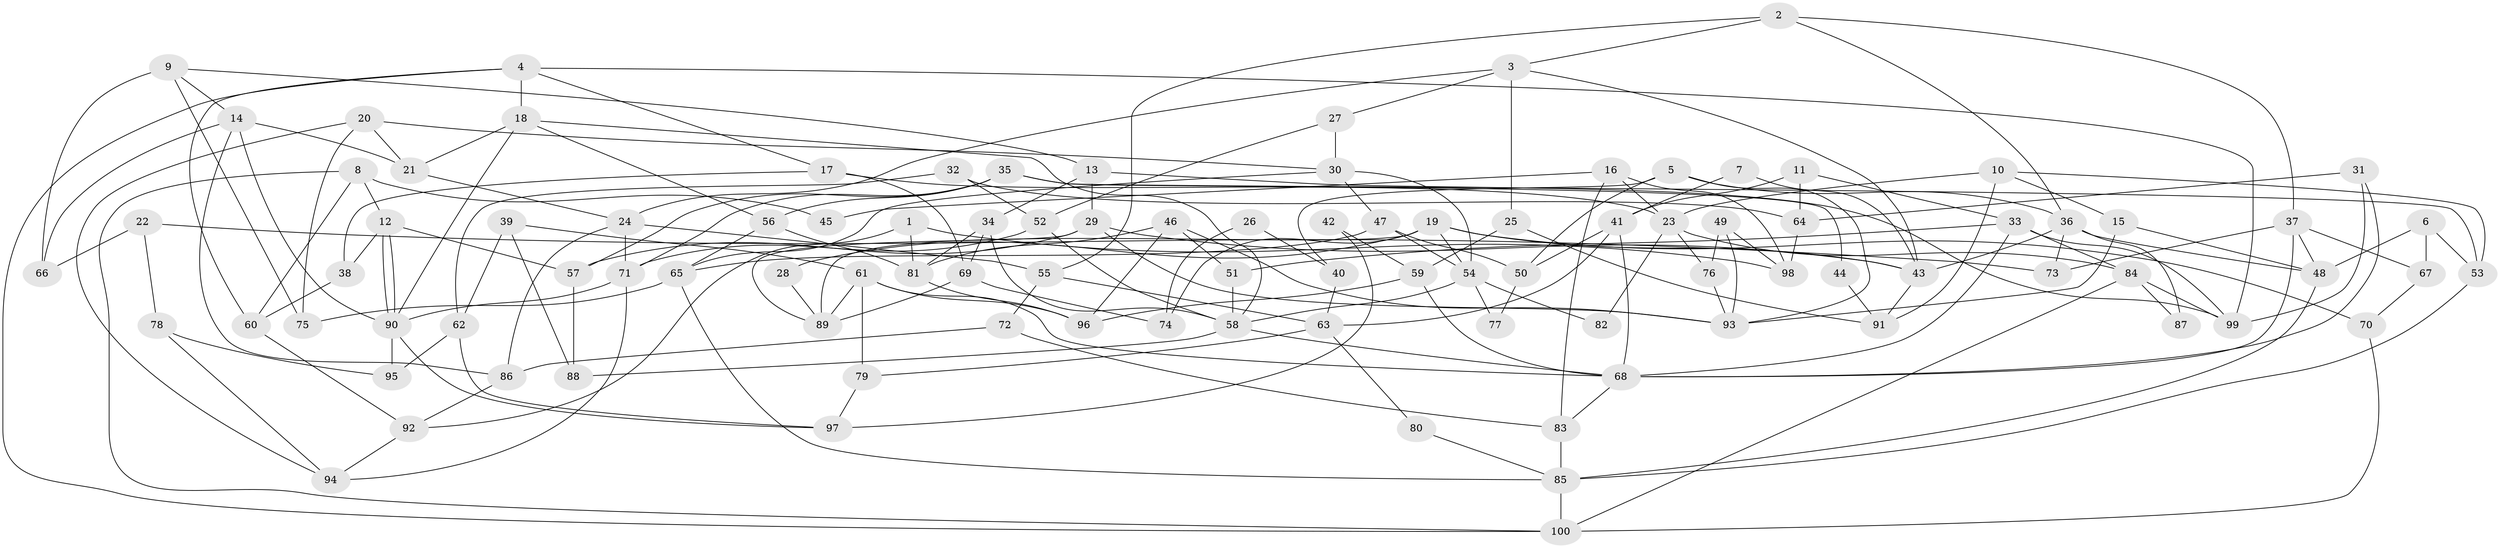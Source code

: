 // Generated by graph-tools (version 1.1) at 2025/11/02/21/25 10:11:13]
// undirected, 100 vertices, 200 edges
graph export_dot {
graph [start="1"]
  node [color=gray90,style=filled];
  1;
  2;
  3;
  4;
  5;
  6;
  7;
  8;
  9;
  10;
  11;
  12;
  13;
  14;
  15;
  16;
  17;
  18;
  19;
  20;
  21;
  22;
  23;
  24;
  25;
  26;
  27;
  28;
  29;
  30;
  31;
  32;
  33;
  34;
  35;
  36;
  37;
  38;
  39;
  40;
  41;
  42;
  43;
  44;
  45;
  46;
  47;
  48;
  49;
  50;
  51;
  52;
  53;
  54;
  55;
  56;
  57;
  58;
  59;
  60;
  61;
  62;
  63;
  64;
  65;
  66;
  67;
  68;
  69;
  70;
  71;
  72;
  73;
  74;
  75;
  76;
  77;
  78;
  79;
  80;
  81;
  82;
  83;
  84;
  85;
  86;
  87;
  88;
  89;
  90;
  91;
  92;
  93;
  94;
  95;
  96;
  97;
  98;
  99;
  100;
  1 -- 92;
  1 -- 81;
  1 -- 98;
  2 -- 3;
  2 -- 36;
  2 -- 37;
  2 -- 55;
  3 -- 24;
  3 -- 43;
  3 -- 25;
  3 -- 27;
  4 -- 60;
  4 -- 99;
  4 -- 17;
  4 -- 18;
  4 -- 100;
  5 -- 93;
  5 -- 36;
  5 -- 40;
  5 -- 50;
  6 -- 67;
  6 -- 48;
  6 -- 53;
  7 -- 43;
  7 -- 41;
  8 -- 12;
  8 -- 100;
  8 -- 45;
  8 -- 60;
  9 -- 14;
  9 -- 75;
  9 -- 13;
  9 -- 66;
  10 -- 91;
  10 -- 53;
  10 -- 15;
  10 -- 23;
  11 -- 64;
  11 -- 33;
  11 -- 41;
  12 -- 57;
  12 -- 90;
  12 -- 90;
  12 -- 38;
  13 -- 34;
  13 -- 29;
  13 -- 99;
  14 -- 86;
  14 -- 90;
  14 -- 21;
  14 -- 66;
  15 -- 48;
  15 -- 93;
  16 -- 83;
  16 -- 23;
  16 -- 45;
  16 -- 98;
  17 -- 23;
  17 -- 38;
  17 -- 69;
  18 -- 90;
  18 -- 21;
  18 -- 56;
  18 -- 58;
  19 -- 54;
  19 -- 89;
  19 -- 28;
  19 -- 43;
  19 -- 70;
  19 -- 74;
  20 -- 21;
  20 -- 30;
  20 -- 75;
  20 -- 94;
  21 -- 24;
  22 -- 66;
  22 -- 73;
  22 -- 78;
  23 -- 84;
  23 -- 76;
  23 -- 82;
  24 -- 71;
  24 -- 55;
  24 -- 86;
  25 -- 59;
  25 -- 91;
  26 -- 74;
  26 -- 40;
  27 -- 30;
  27 -- 52;
  28 -- 89;
  29 -- 93;
  29 -- 43;
  29 -- 57;
  29 -- 89;
  30 -- 65;
  30 -- 54;
  30 -- 47;
  31 -- 68;
  31 -- 99;
  31 -- 64;
  32 -- 52;
  32 -- 64;
  32 -- 62;
  33 -- 68;
  33 -- 84;
  33 -- 51;
  33 -- 99;
  34 -- 69;
  34 -- 58;
  34 -- 81;
  35 -- 56;
  35 -- 53;
  35 -- 44;
  35 -- 57;
  35 -- 71;
  36 -- 48;
  36 -- 43;
  36 -- 73;
  36 -- 87;
  37 -- 68;
  37 -- 48;
  37 -- 67;
  37 -- 73;
  38 -- 60;
  39 -- 88;
  39 -- 62;
  39 -- 61;
  40 -- 63;
  41 -- 63;
  41 -- 50;
  41 -- 68;
  42 -- 97;
  42 -- 59;
  43 -- 91;
  44 -- 91;
  46 -- 96;
  46 -- 93;
  46 -- 51;
  46 -- 81;
  47 -- 50;
  47 -- 54;
  47 -- 65;
  48 -- 85;
  49 -- 98;
  49 -- 76;
  49 -- 93;
  50 -- 77;
  51 -- 58;
  52 -- 58;
  52 -- 71;
  53 -- 85;
  54 -- 58;
  54 -- 77;
  54 -- 82;
  55 -- 63;
  55 -- 72;
  56 -- 81;
  56 -- 65;
  57 -- 88;
  58 -- 68;
  58 -- 88;
  59 -- 68;
  59 -- 96;
  60 -- 92;
  61 -- 68;
  61 -- 79;
  61 -- 89;
  61 -- 96;
  62 -- 95;
  62 -- 97;
  63 -- 79;
  63 -- 80;
  64 -- 98;
  65 -- 75;
  65 -- 85;
  67 -- 70;
  68 -- 83;
  69 -- 89;
  69 -- 74;
  70 -- 100;
  71 -- 90;
  71 -- 94;
  72 -- 86;
  72 -- 83;
  76 -- 93;
  78 -- 94;
  78 -- 95;
  79 -- 97;
  80 -- 85;
  81 -- 96;
  83 -- 85;
  84 -- 99;
  84 -- 100;
  84 -- 87;
  85 -- 100;
  86 -- 92;
  90 -- 95;
  90 -- 97;
  92 -- 94;
}

